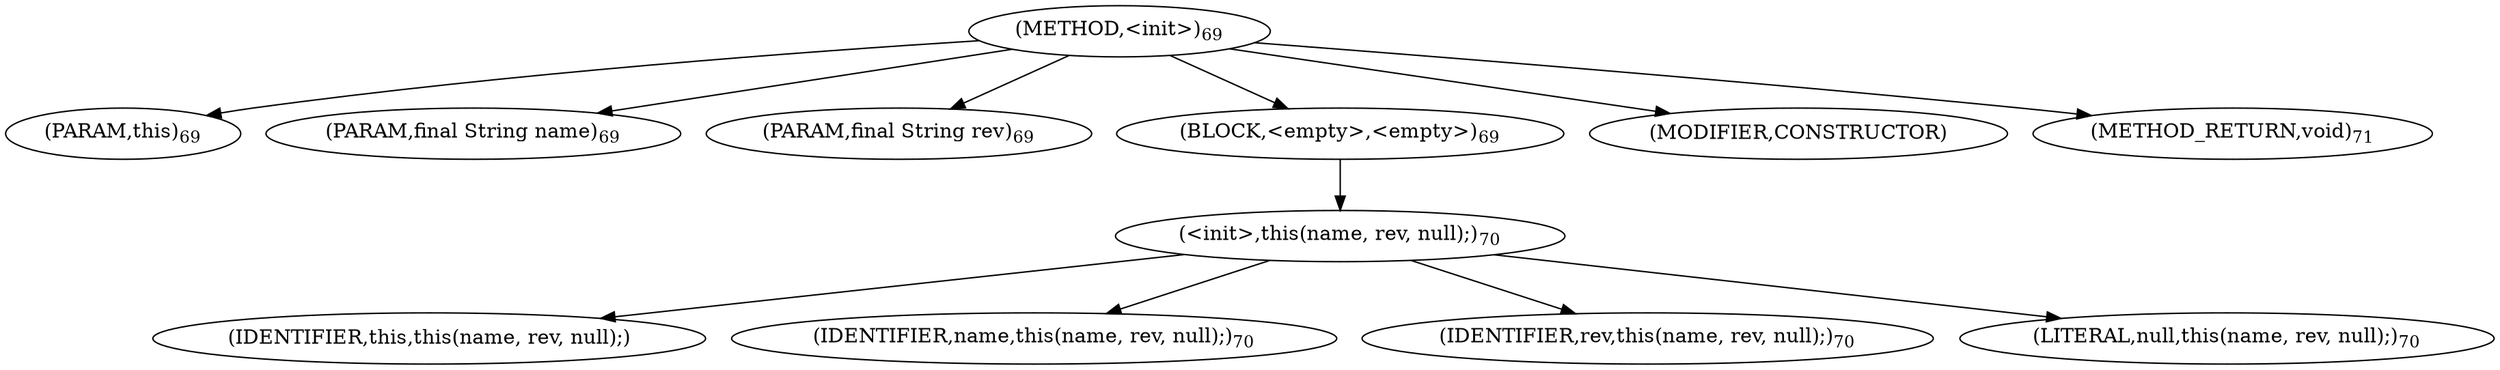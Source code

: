 digraph "&lt;init&gt;" {  
"27" [label = <(METHOD,&lt;init&gt;)<SUB>69</SUB>> ]
"4" [label = <(PARAM,this)<SUB>69</SUB>> ]
"28" [label = <(PARAM,final String name)<SUB>69</SUB>> ]
"29" [label = <(PARAM,final String rev)<SUB>69</SUB>> ]
"30" [label = <(BLOCK,&lt;empty&gt;,&lt;empty&gt;)<SUB>69</SUB>> ]
"31" [label = <(&lt;init&gt;,this(name, rev, null);)<SUB>70</SUB>> ]
"3" [label = <(IDENTIFIER,this,this(name, rev, null);)> ]
"32" [label = <(IDENTIFIER,name,this(name, rev, null);)<SUB>70</SUB>> ]
"33" [label = <(IDENTIFIER,rev,this(name, rev, null);)<SUB>70</SUB>> ]
"34" [label = <(LITERAL,null,this(name, rev, null);)<SUB>70</SUB>> ]
"35" [label = <(MODIFIER,CONSTRUCTOR)> ]
"36" [label = <(METHOD_RETURN,void)<SUB>71</SUB>> ]
  "27" -> "4" 
  "27" -> "28" 
  "27" -> "29" 
  "27" -> "30" 
  "27" -> "35" 
  "27" -> "36" 
  "30" -> "31" 
  "31" -> "3" 
  "31" -> "32" 
  "31" -> "33" 
  "31" -> "34" 
}
